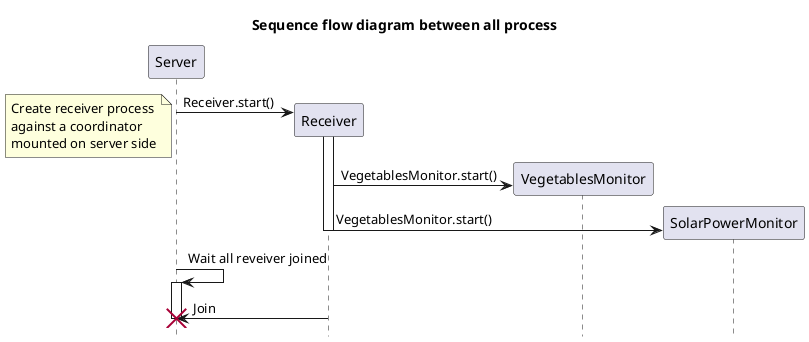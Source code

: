 @startuml
title Sequence flow diagram between all process
hide footbox

participant "Server" as Server
participant "Receiver" as Receiver
participant "VegetablesMonitor" as VegetablesMonitor
participant "SolarPowerMonitor" as SolarPowerMonitor

create Receiver
Server -> Receiver : Receiver.start()
note left
	Create receiver process
	against a coordinator
	mounted on server side
end note

activate Receiver
	create VegetablesMonitor
	Receiver -> VegetablesMonitor : VegetablesMonitor.start()
	create SolarPowerMonitor
	Receiver -> SolarPowerMonitor : VegetablesMonitor.start()
deactivate Receiver

Server -> Server : Wait all reveiver joined

activate Server
	Server <- Receiver : Join
deactivate Server
destroy Server
@enduml

